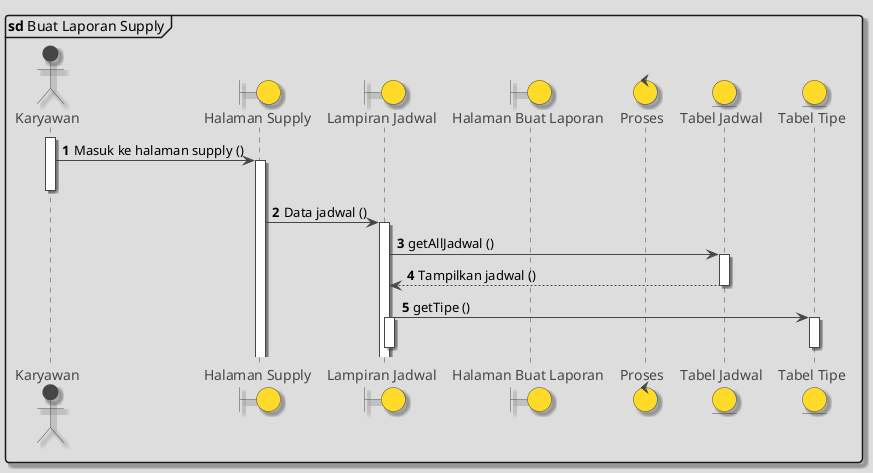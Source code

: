 @startuml

!theme toy
skinparam shadowing true
mainframe **sd** Buat Laporan Supply
autonumber

actor Karyawan
boundary "Halaman Supply" as halamanSupply
boundary "Lampiran Jadwal" as lampiranJadwal
boundary "Halaman Buat Laporan" as buatLaporan
control Proses
entity "Tabel Jadwal" as tabelJadwal
entity "Tabel Tipe" as tabelTipe


activate Karyawan
Karyawan -> halamanSupply ++ : Masuk ke halaman supply ()
deactivate Karyawan


halamanSupply -> lampiranJadwal ++ : Data jadwal ()
lampiranJadwal -> tabelJadwal ++ : getAllJadwal ()
return Tampilkan jadwal ()
deactivate tabelJadwal

lampiranJadwal -> tabelTipe ++ : getTipe ()
activate lampiranJadwal
deactivate lampiranJadwal
deactivate tabelTipe

@enduml
